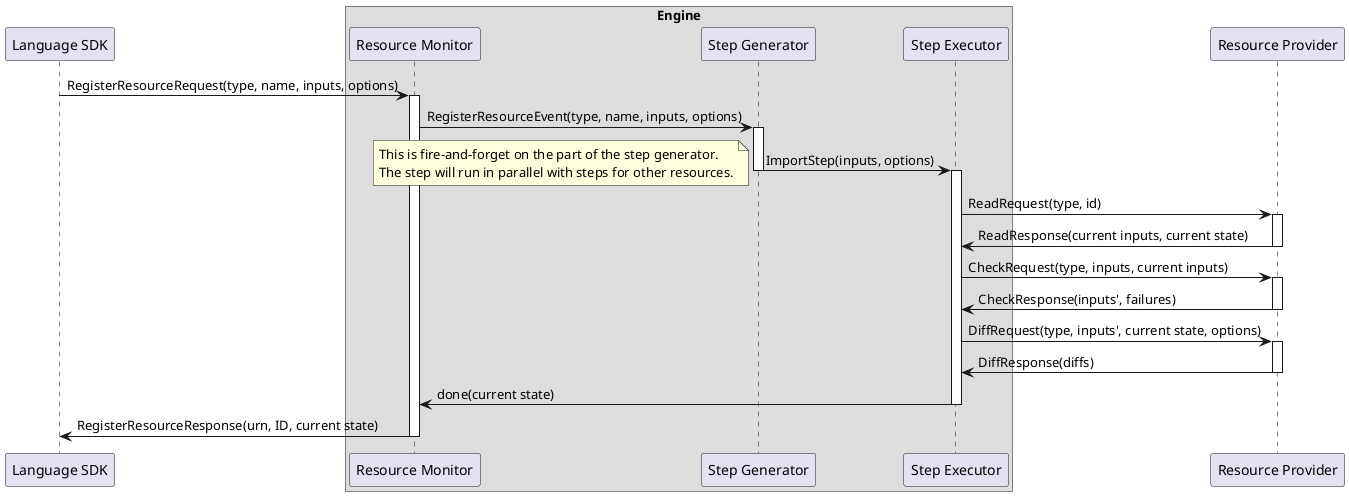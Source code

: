 @startuml
participant "Language SDK" order 10
box "Engine"
participant "Resource Monitor" order 15
participant "Step Generator" order 20
participant "Step Executor" order 25
end box
participant "Resource Provider" order 30

"Language SDK" -> "Resource Monitor" ++ : RegisterResourceRequest(type, name, inputs, options)
"Resource Monitor" -> "Step Generator" ++ : RegisterResourceEvent(type, name, inputs, options)
"Step Generator" -> "Step Executor" --++ : ImportStep(inputs, options)
note left
	This is fire-and-forget on the part of the step generator.
	The step will run in parallel with steps for other resources.
end note
"Step Executor" -> "Resource Provider" ++ : ReadRequest(type, id)
"Step Executor" <- "Resource Provider" -- : ReadResponse(current inputs, current state)
"Step Executor" -> "Resource Provider" ++ : CheckRequest(type, inputs, current inputs)
"Step Executor" <- "Resource Provider" -- : CheckResponse(inputs', failures)
"Step Executor" -> "Resource Provider" ++ : DiffRequest(type, inputs', current state, options)
"Step Executor" <- "Resource Provider" -- : DiffResponse(diffs)
"Resource Monitor" <- "Step Executor" -- : done(current state)
"Language SDK" <- "Resource Monitor" -- : RegisterResourceResponse(urn, ID, current state)
@enduml
